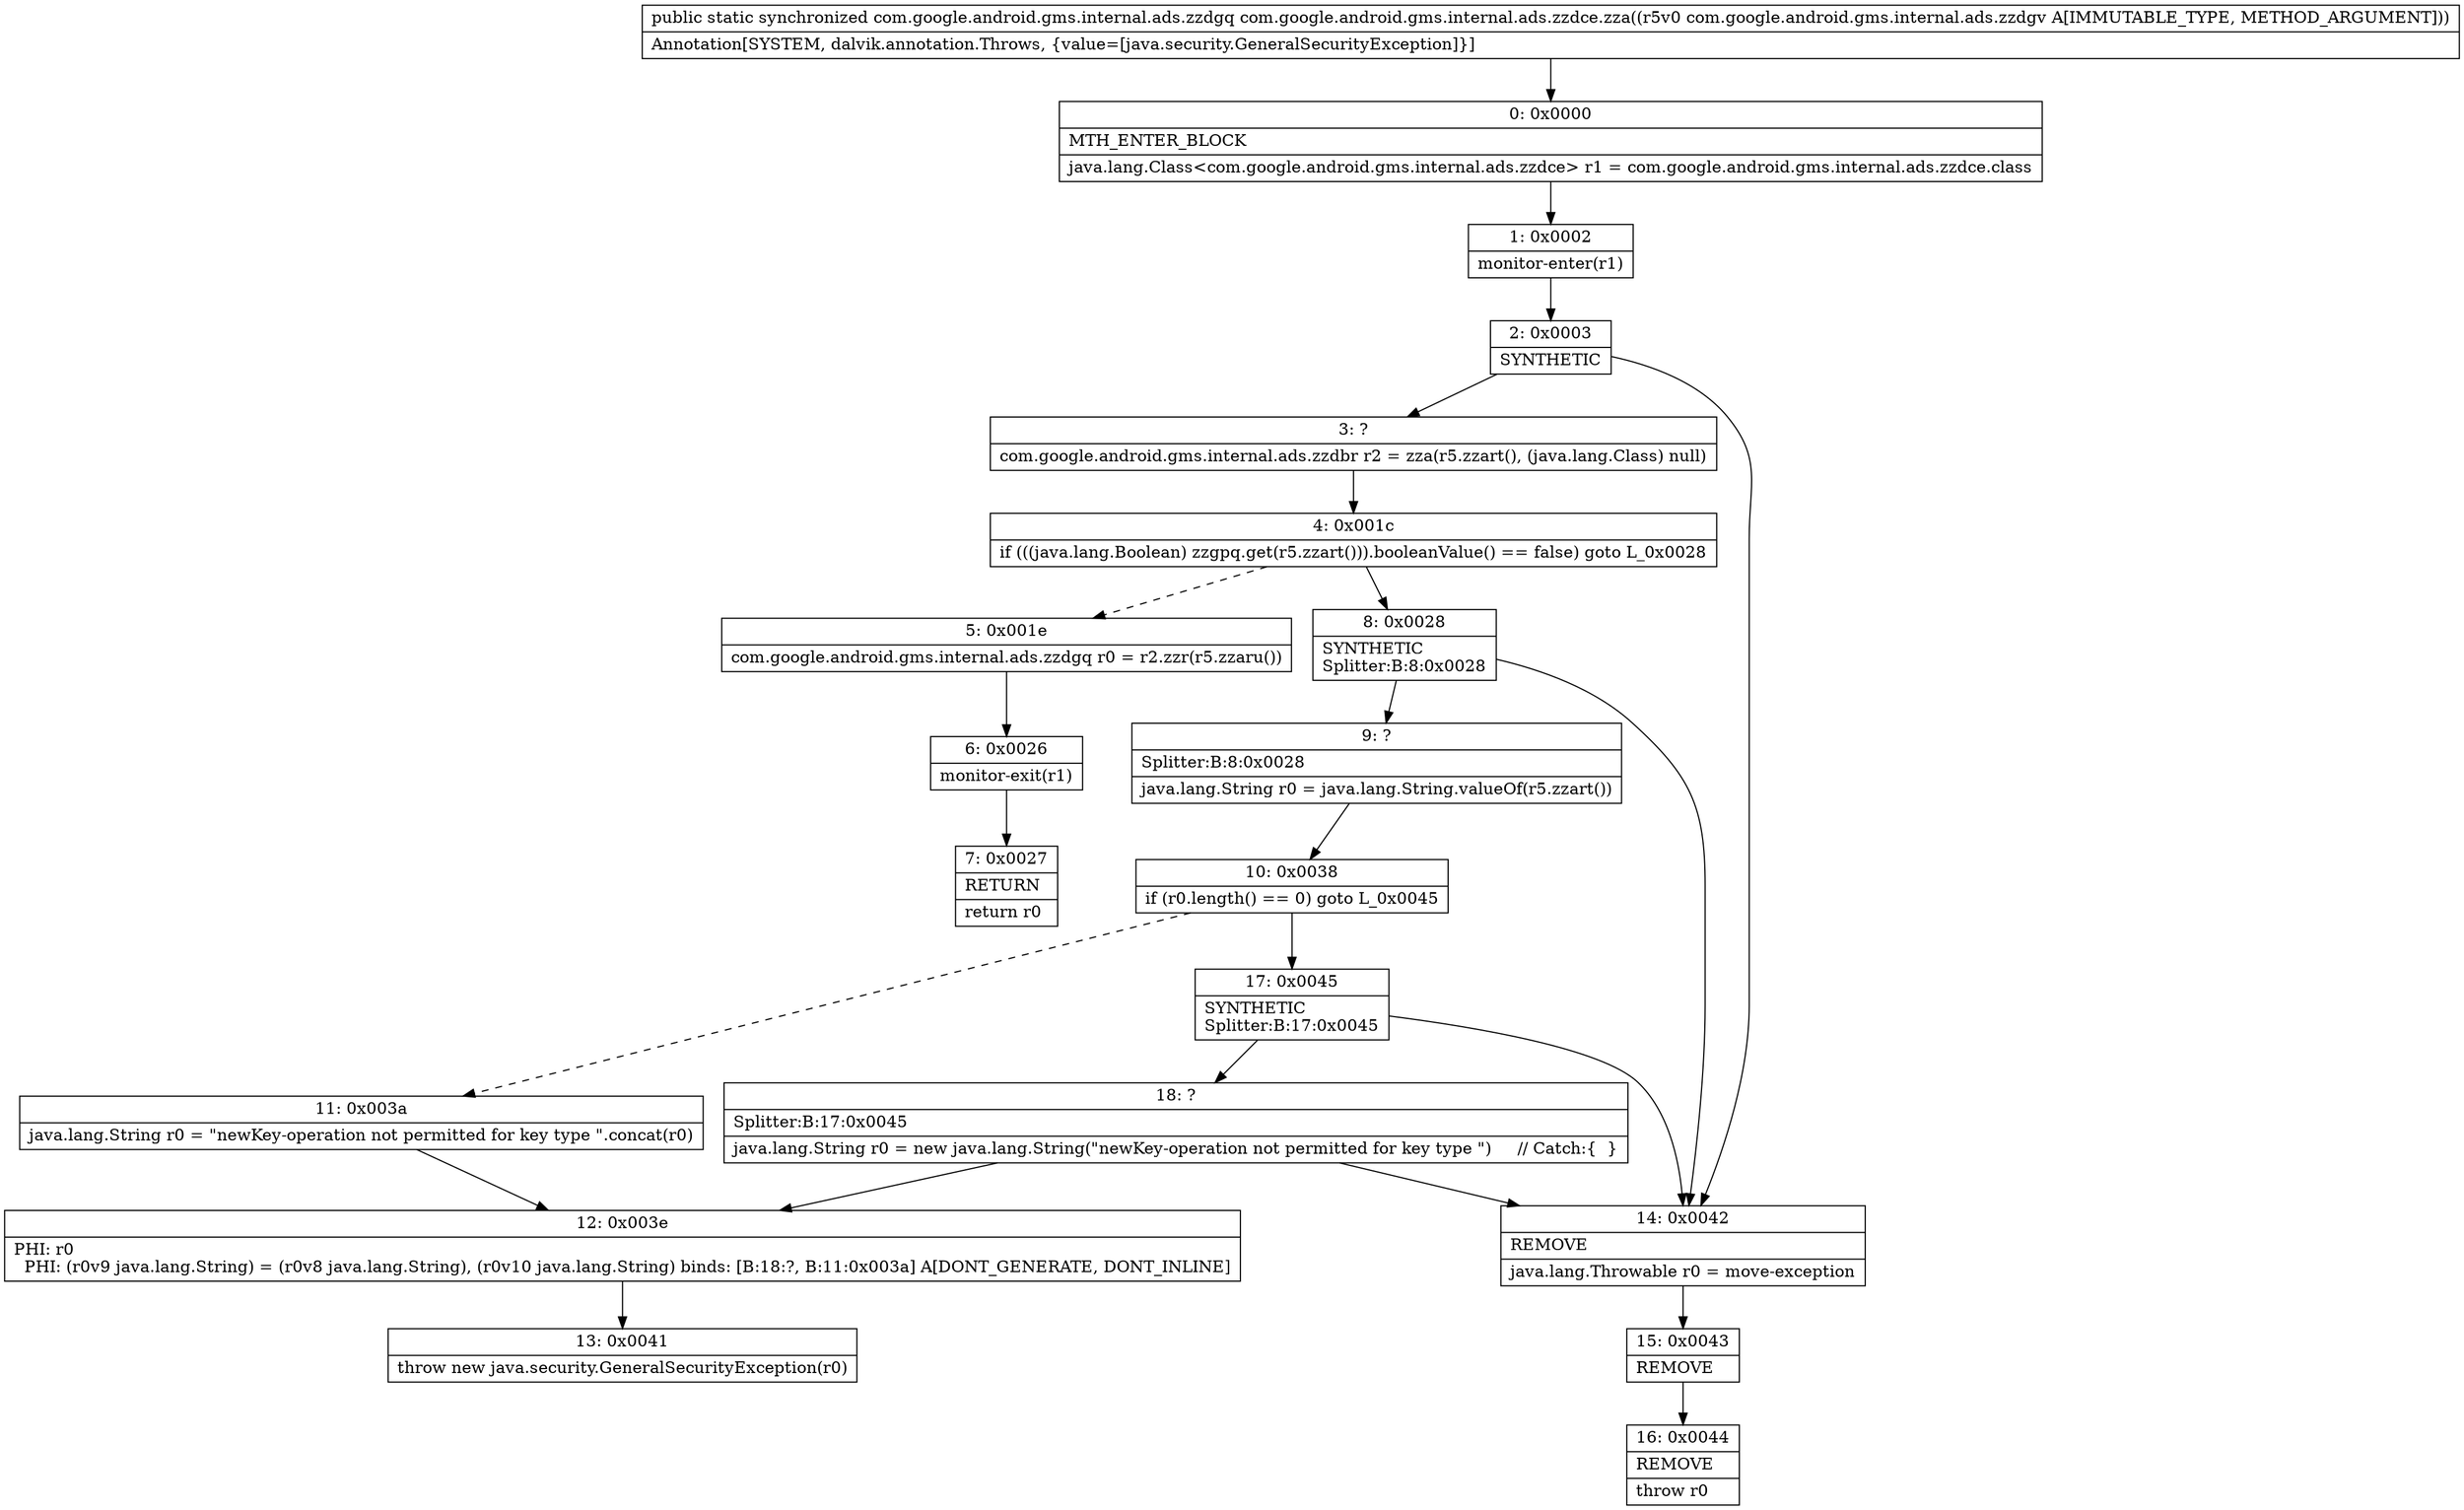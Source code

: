 digraph "CFG forcom.google.android.gms.internal.ads.zzdce.zza(Lcom\/google\/android\/gms\/internal\/ads\/zzdgv;)Lcom\/google\/android\/gms\/internal\/ads\/zzdgq;" {
Node_0 [shape=record,label="{0\:\ 0x0000|MTH_ENTER_BLOCK\l|java.lang.Class\<com.google.android.gms.internal.ads.zzdce\> r1 = com.google.android.gms.internal.ads.zzdce.class\l}"];
Node_1 [shape=record,label="{1\:\ 0x0002|monitor\-enter(r1)\l}"];
Node_2 [shape=record,label="{2\:\ 0x0003|SYNTHETIC\l}"];
Node_3 [shape=record,label="{3\:\ ?|com.google.android.gms.internal.ads.zzdbr r2 = zza(r5.zzart(), (java.lang.Class) null)\l}"];
Node_4 [shape=record,label="{4\:\ 0x001c|if (((java.lang.Boolean) zzgpq.get(r5.zzart())).booleanValue() == false) goto L_0x0028\l}"];
Node_5 [shape=record,label="{5\:\ 0x001e|com.google.android.gms.internal.ads.zzdgq r0 = r2.zzr(r5.zzaru())\l}"];
Node_6 [shape=record,label="{6\:\ 0x0026|monitor\-exit(r1)\l}"];
Node_7 [shape=record,label="{7\:\ 0x0027|RETURN\l|return r0\l}"];
Node_8 [shape=record,label="{8\:\ 0x0028|SYNTHETIC\lSplitter:B:8:0x0028\l}"];
Node_9 [shape=record,label="{9\:\ ?|Splitter:B:8:0x0028\l|java.lang.String r0 = java.lang.String.valueOf(r5.zzart())\l}"];
Node_10 [shape=record,label="{10\:\ 0x0038|if (r0.length() == 0) goto L_0x0045\l}"];
Node_11 [shape=record,label="{11\:\ 0x003a|java.lang.String r0 = \"newKey\-operation not permitted for key type \".concat(r0)\l}"];
Node_12 [shape=record,label="{12\:\ 0x003e|PHI: r0 \l  PHI: (r0v9 java.lang.String) = (r0v8 java.lang.String), (r0v10 java.lang.String) binds: [B:18:?, B:11:0x003a] A[DONT_GENERATE, DONT_INLINE]\l}"];
Node_13 [shape=record,label="{13\:\ 0x0041|throw new java.security.GeneralSecurityException(r0)\l}"];
Node_14 [shape=record,label="{14\:\ 0x0042|REMOVE\l|java.lang.Throwable r0 = move\-exception\l}"];
Node_15 [shape=record,label="{15\:\ 0x0043|REMOVE\l}"];
Node_16 [shape=record,label="{16\:\ 0x0044|REMOVE\l|throw r0\l}"];
Node_17 [shape=record,label="{17\:\ 0x0045|SYNTHETIC\lSplitter:B:17:0x0045\l}"];
Node_18 [shape=record,label="{18\:\ ?|Splitter:B:17:0x0045\l|java.lang.String r0 = new java.lang.String(\"newKey\-operation not permitted for key type \")     \/\/ Catch:\{  \}\l}"];
MethodNode[shape=record,label="{public static synchronized com.google.android.gms.internal.ads.zzdgq com.google.android.gms.internal.ads.zzdce.zza((r5v0 com.google.android.gms.internal.ads.zzdgv A[IMMUTABLE_TYPE, METHOD_ARGUMENT]))  | Annotation[SYSTEM, dalvik.annotation.Throws, \{value=[java.security.GeneralSecurityException]\}]\l}"];
MethodNode -> Node_0;
Node_0 -> Node_1;
Node_1 -> Node_2;
Node_2 -> Node_3;
Node_2 -> Node_14;
Node_3 -> Node_4;
Node_4 -> Node_5[style=dashed];
Node_4 -> Node_8;
Node_5 -> Node_6;
Node_6 -> Node_7;
Node_8 -> Node_9;
Node_8 -> Node_14;
Node_9 -> Node_10;
Node_10 -> Node_11[style=dashed];
Node_10 -> Node_17;
Node_11 -> Node_12;
Node_12 -> Node_13;
Node_14 -> Node_15;
Node_15 -> Node_16;
Node_17 -> Node_18;
Node_17 -> Node_14;
Node_18 -> Node_14;
Node_18 -> Node_12;
}

